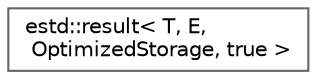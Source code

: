 digraph "Graphical Class Hierarchy"
{
 // LATEX_PDF_SIZE
  bgcolor="transparent";
  edge [fontname=Helvetica,fontsize=10,labelfontname=Helvetica,labelfontsize=10];
  node [fontname=Helvetica,fontsize=10,shape=box,height=0.2,width=0.4];
  rankdir="LR";
  Node0 [id="Node000000",label="estd::result\< T, E,\l OptimizedStorage, true \>",height=0.2,width=0.4,color="grey40", fillcolor="white", style="filled",URL="$dd/d09/classestd_1_1result_3_01T_00_01E_00_01OptimizedStorage_00_01true_01_4.html",tooltip=" "];
}
